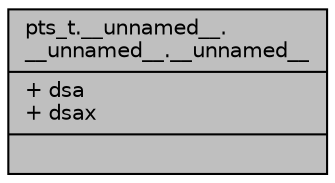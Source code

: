 digraph "pts_t.__unnamed__.__unnamed__.__unnamed__"
{
 // INTERACTIVE_SVG=YES
  bgcolor="transparent";
  edge [fontname="Helvetica",fontsize="10",labelfontname="Helvetica",labelfontsize="10"];
  node [fontname="Helvetica",fontsize="10",shape=record];
  Node200 [label="{pts_t.__unnamed__.\l__unnamed__.__unnamed__\n|+ dsa\l+ dsax\l|}",height=0.2,width=0.4,color="black", fillcolor="grey75", style="filled", fontcolor="black"];
}
